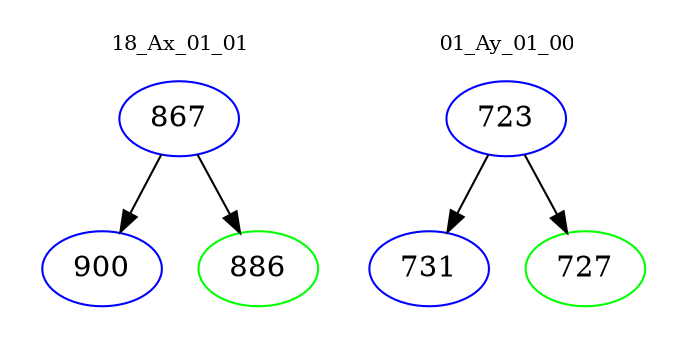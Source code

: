 digraph{
subgraph cluster_0 {
color = white
label = "18_Ax_01_01";
fontsize=10;
T0_867 [label="867", color="blue"]
T0_867 -> T0_900 [color="black"]
T0_900 [label="900", color="blue"]
T0_867 -> T0_886 [color="black"]
T0_886 [label="886", color="green"]
}
subgraph cluster_1 {
color = white
label = "01_Ay_01_00";
fontsize=10;
T1_723 [label="723", color="blue"]
T1_723 -> T1_731 [color="black"]
T1_731 [label="731", color="blue"]
T1_723 -> T1_727 [color="black"]
T1_727 [label="727", color="green"]
}
}
